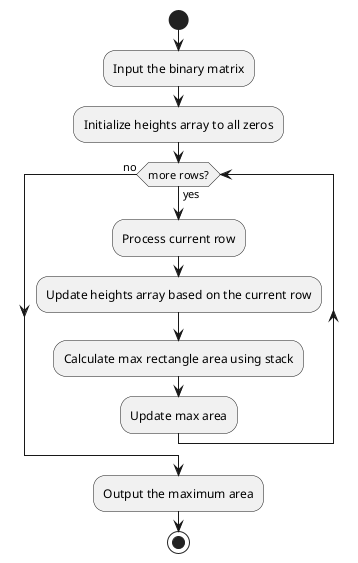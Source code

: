 @startuml
start
:Input the binary matrix;
:Initialize heights array to all zeros;

while (more rows?) is (yes)
    :Process current row;
    :Update heights array based on the current row;
    :Calculate max rectangle area using stack;
    :Update max area;
endwhile (no)

:Output the maximum area;
stop
@enduml
